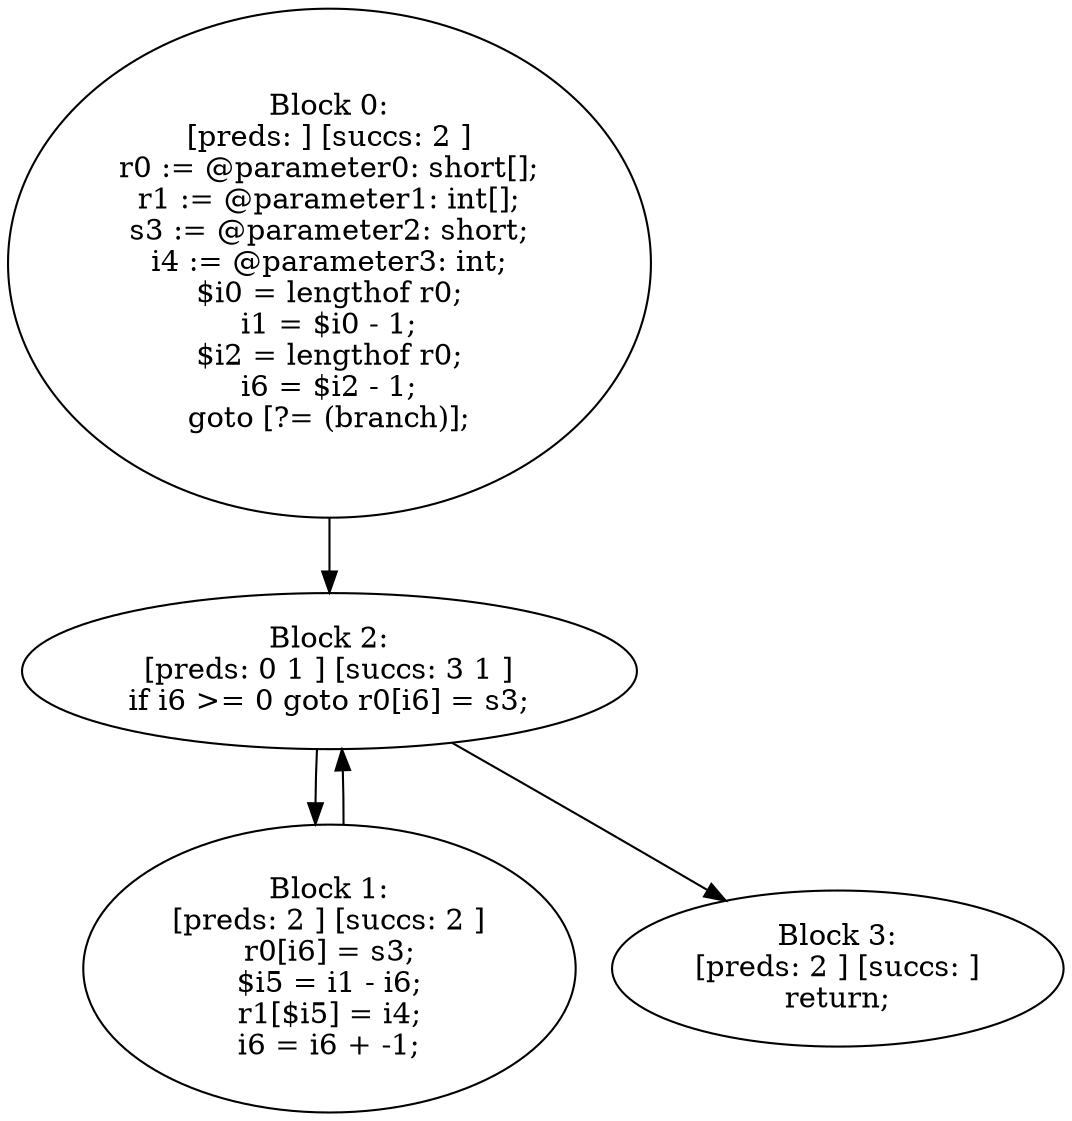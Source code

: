 digraph "unitGraph" {
    "Block 0:
[preds: ] [succs: 2 ]
r0 := @parameter0: short[];
r1 := @parameter1: int[];
s3 := @parameter2: short;
i4 := @parameter3: int;
$i0 = lengthof r0;
i1 = $i0 - 1;
$i2 = lengthof r0;
i6 = $i2 - 1;
goto [?= (branch)];
"
    "Block 1:
[preds: 2 ] [succs: 2 ]
r0[i6] = s3;
$i5 = i1 - i6;
r1[$i5] = i4;
i6 = i6 + -1;
"
    "Block 2:
[preds: 0 1 ] [succs: 3 1 ]
if i6 >= 0 goto r0[i6] = s3;
"
    "Block 3:
[preds: 2 ] [succs: ]
return;
"
    "Block 0:
[preds: ] [succs: 2 ]
r0 := @parameter0: short[];
r1 := @parameter1: int[];
s3 := @parameter2: short;
i4 := @parameter3: int;
$i0 = lengthof r0;
i1 = $i0 - 1;
$i2 = lengthof r0;
i6 = $i2 - 1;
goto [?= (branch)];
"->"Block 2:
[preds: 0 1 ] [succs: 3 1 ]
if i6 >= 0 goto r0[i6] = s3;
";
    "Block 1:
[preds: 2 ] [succs: 2 ]
r0[i6] = s3;
$i5 = i1 - i6;
r1[$i5] = i4;
i6 = i6 + -1;
"->"Block 2:
[preds: 0 1 ] [succs: 3 1 ]
if i6 >= 0 goto r0[i6] = s3;
";
    "Block 2:
[preds: 0 1 ] [succs: 3 1 ]
if i6 >= 0 goto r0[i6] = s3;
"->"Block 3:
[preds: 2 ] [succs: ]
return;
";
    "Block 2:
[preds: 0 1 ] [succs: 3 1 ]
if i6 >= 0 goto r0[i6] = s3;
"->"Block 1:
[preds: 2 ] [succs: 2 ]
r0[i6] = s3;
$i5 = i1 - i6;
r1[$i5] = i4;
i6 = i6 + -1;
";
}
